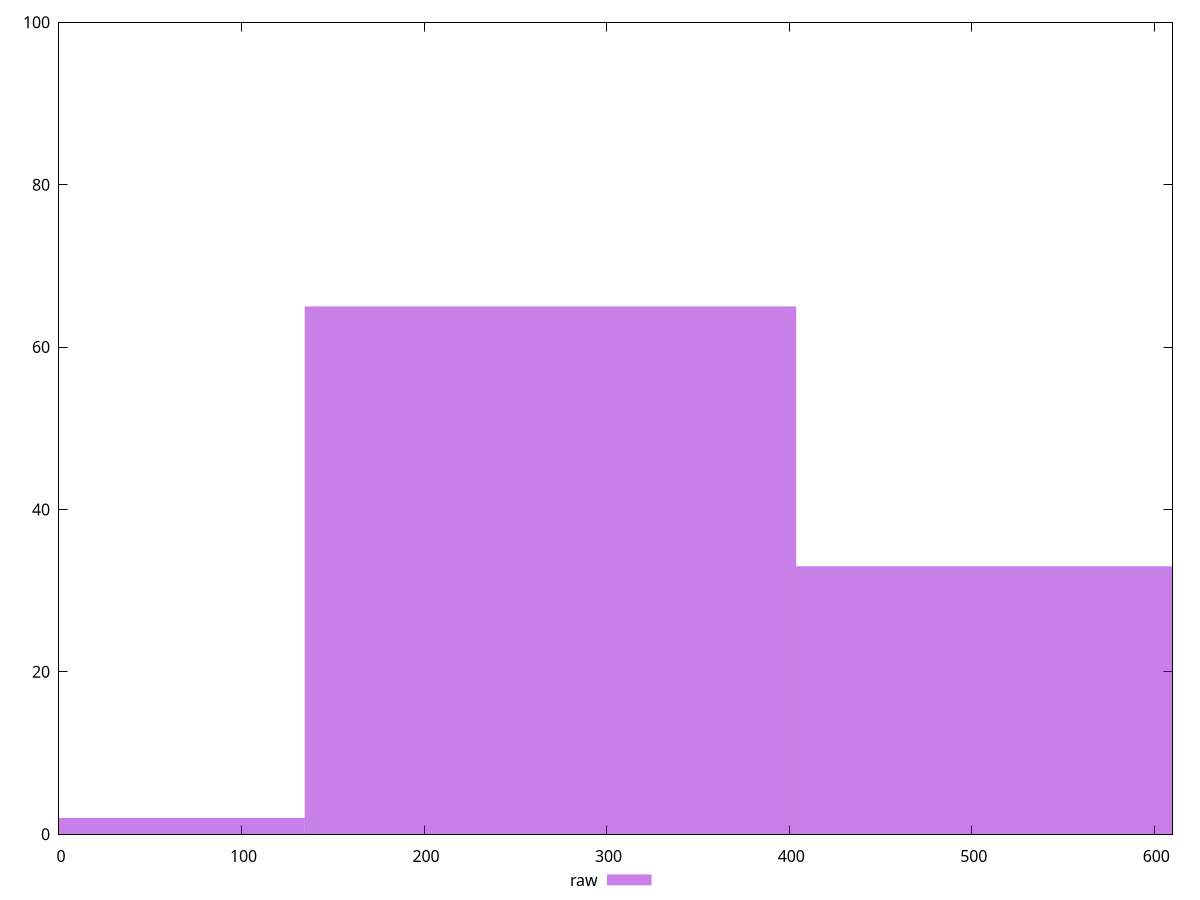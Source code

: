 reset

$raw <<EOF
269.2312211478218 65
538.4624422956437 33
0 2
EOF

set key outside below
set boxwidth 269.2312211478218
set xrange [0:610]
set yrange [0:100]
set trange [0:100]
set style fill transparent solid 0.5 noborder
set terminal svg size 640, 490 enhanced background rgb 'white'
set output "report_00015_2021-02-09T16-11-33.973Z/uses-webp-images/samples/pages+cached+noadtech/raw/histogram.svg"

plot $raw title "raw" with boxes

reset
